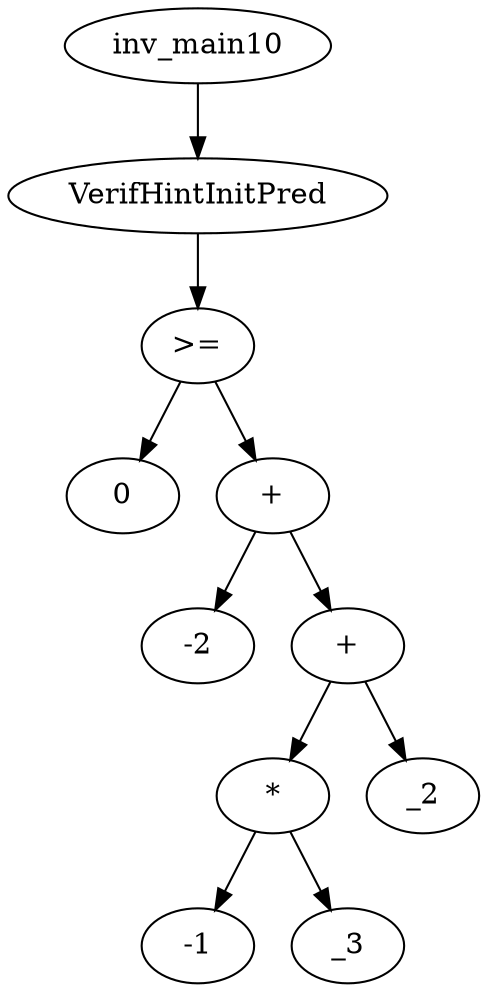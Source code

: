 digraph dag {
0 [label="inv_main10"];
1 [label="VerifHintInitPred"];
2 [label=">="];
3 [label="0"];
4 [label="+"];
5 [label="-2"];
6 [label="+"];
7 [label="*"];
8 [label="-1"];
9 [label="_3"];
10 [label="_2"];
0->1
1->2
2->4
2 -> 3
4->6
4 -> 5
6->7
6 -> 10
7->9
7 -> 8
}
